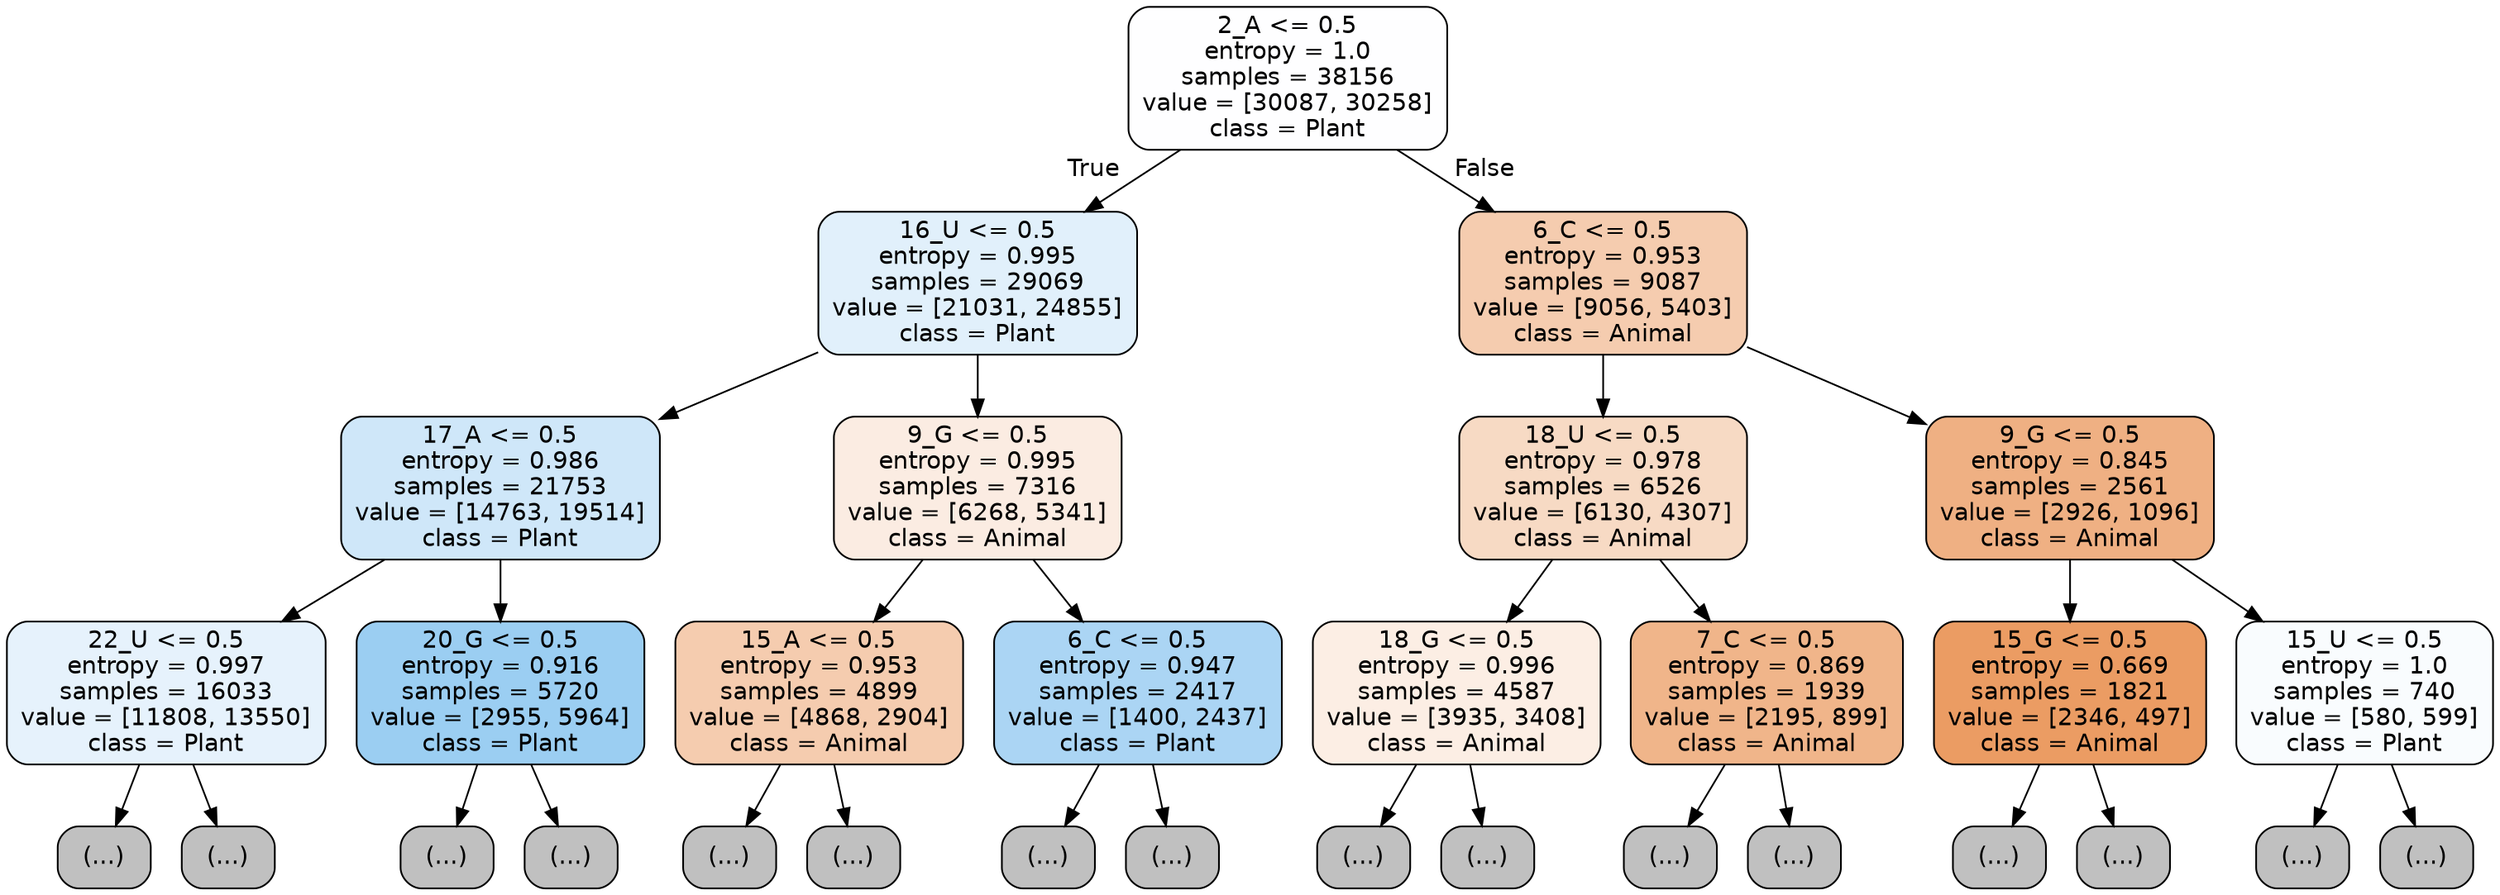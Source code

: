 digraph Tree {
node [shape=box, style="filled, rounded", color="black", fontname="helvetica"] ;
edge [fontname="helvetica"] ;
0 [label="2_A <= 0.5\nentropy = 1.0\nsamples = 38156\nvalue = [30087, 30258]\nclass = Plant", fillcolor="#fefeff"] ;
1 [label="16_U <= 0.5\nentropy = 0.995\nsamples = 29069\nvalue = [21031, 24855]\nclass = Plant", fillcolor="#e1f0fb"] ;
0 -> 1 [labeldistance=2.5, labelangle=45, headlabel="True"] ;
2 [label="17_A <= 0.5\nentropy = 0.986\nsamples = 21753\nvalue = [14763, 19514]\nclass = Plant", fillcolor="#cfe7f9"] ;
1 -> 2 ;
3 [label="22_U <= 0.5\nentropy = 0.997\nsamples = 16033\nvalue = [11808, 13550]\nclass = Plant", fillcolor="#e6f2fc"] ;
2 -> 3 ;
4 [label="(...)", fillcolor="#C0C0C0"] ;
3 -> 4 ;
6275 [label="(...)", fillcolor="#C0C0C0"] ;
3 -> 6275 ;
7114 [label="20_G <= 0.5\nentropy = 0.916\nsamples = 5720\nvalue = [2955, 5964]\nclass = Plant", fillcolor="#9bcef2"] ;
2 -> 7114 ;
7115 [label="(...)", fillcolor="#C0C0C0"] ;
7114 -> 7115 ;
8828 [label="(...)", fillcolor="#C0C0C0"] ;
7114 -> 8828 ;
9341 [label="9_G <= 0.5\nentropy = 0.995\nsamples = 7316\nvalue = [6268, 5341]\nclass = Animal", fillcolor="#fbece2"] ;
1 -> 9341 ;
9342 [label="15_A <= 0.5\nentropy = 0.953\nsamples = 4899\nvalue = [4868, 2904]\nclass = Animal", fillcolor="#f5ccaf"] ;
9341 -> 9342 ;
9343 [label="(...)", fillcolor="#C0C0C0"] ;
9342 -> 9343 ;
11372 [label="(...)", fillcolor="#C0C0C0"] ;
9342 -> 11372 ;
12019 [label="6_C <= 0.5\nentropy = 0.947\nsamples = 2417\nvalue = [1400, 2437]\nclass = Plant", fillcolor="#abd5f4"] ;
9341 -> 12019 ;
12020 [label="(...)", fillcolor="#C0C0C0"] ;
12019 -> 12020 ;
12751 [label="(...)", fillcolor="#C0C0C0"] ;
12019 -> 12751 ;
12954 [label="6_C <= 0.5\nentropy = 0.953\nsamples = 9087\nvalue = [9056, 5403]\nclass = Animal", fillcolor="#f5ccaf"] ;
0 -> 12954 [labeldistance=2.5, labelangle=-45, headlabel="False"] ;
12955 [label="18_U <= 0.5\nentropy = 0.978\nsamples = 6526\nvalue = [6130, 4307]\nclass = Animal", fillcolor="#f7dac4"] ;
12954 -> 12955 ;
12956 [label="18_G <= 0.5\nentropy = 0.996\nsamples = 4587\nvalue = [3935, 3408]\nclass = Animal", fillcolor="#fceee4"] ;
12955 -> 12956 ;
12957 [label="(...)", fillcolor="#C0C0C0"] ;
12956 -> 12957 ;
14322 [label="(...)", fillcolor="#C0C0C0"] ;
12956 -> 14322 ;
15141 [label="7_C <= 0.5\nentropy = 0.869\nsamples = 1939\nvalue = [2195, 899]\nclass = Animal", fillcolor="#f0b58a"] ;
12955 -> 15141 ;
15142 [label="(...)", fillcolor="#C0C0C0"] ;
15141 -> 15142 ;
15823 [label="(...)", fillcolor="#C0C0C0"] ;
15141 -> 15823 ;
16020 [label="9_G <= 0.5\nentropy = 0.845\nsamples = 2561\nvalue = [2926, 1096]\nclass = Animal", fillcolor="#efb083"] ;
12954 -> 16020 ;
16021 [label="15_G <= 0.5\nentropy = 0.669\nsamples = 1821\nvalue = [2346, 497]\nclass = Animal", fillcolor="#eb9c63"] ;
16020 -> 16021 ;
16022 [label="(...)", fillcolor="#C0C0C0"] ;
16021 -> 16022 ;
16565 [label="(...)", fillcolor="#C0C0C0"] ;
16021 -> 16565 ;
16716 [label="15_U <= 0.5\nentropy = 1.0\nsamples = 740\nvalue = [580, 599]\nclass = Plant", fillcolor="#f9fcfe"] ;
16020 -> 16716 ;
16717 [label="(...)", fillcolor="#C0C0C0"] ;
16716 -> 16717 ;
16864 [label="(...)", fillcolor="#C0C0C0"] ;
16716 -> 16864 ;
}